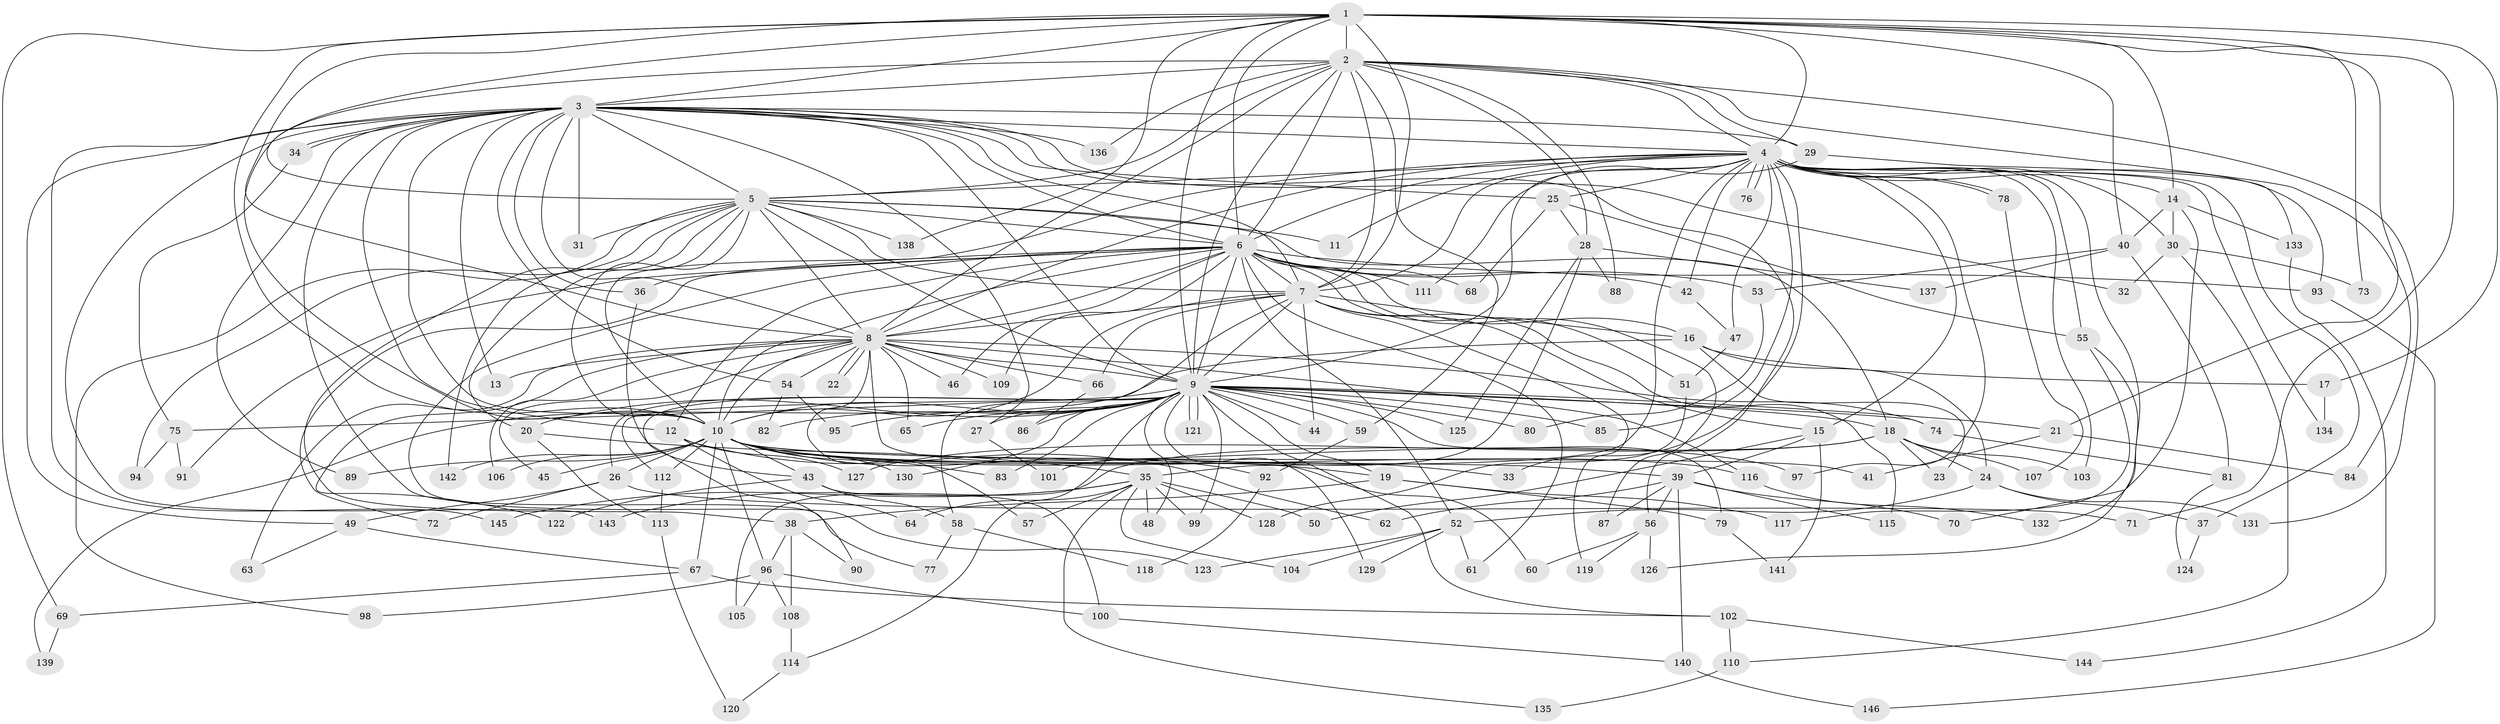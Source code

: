// Generated by graph-tools (version 1.1) at 2025/01/03/09/25 03:01:31]
// undirected, 146 vertices, 317 edges
graph export_dot {
graph [start="1"]
  node [color=gray90,style=filled];
  1;
  2;
  3;
  4;
  5;
  6;
  7;
  8;
  9;
  10;
  11;
  12;
  13;
  14;
  15;
  16;
  17;
  18;
  19;
  20;
  21;
  22;
  23;
  24;
  25;
  26;
  27;
  28;
  29;
  30;
  31;
  32;
  33;
  34;
  35;
  36;
  37;
  38;
  39;
  40;
  41;
  42;
  43;
  44;
  45;
  46;
  47;
  48;
  49;
  50;
  51;
  52;
  53;
  54;
  55;
  56;
  57;
  58;
  59;
  60;
  61;
  62;
  63;
  64;
  65;
  66;
  67;
  68;
  69;
  70;
  71;
  72;
  73;
  74;
  75;
  76;
  77;
  78;
  79;
  80;
  81;
  82;
  83;
  84;
  85;
  86;
  87;
  88;
  89;
  90;
  91;
  92;
  93;
  94;
  95;
  96;
  97;
  98;
  99;
  100;
  101;
  102;
  103;
  104;
  105;
  106;
  107;
  108;
  109;
  110;
  111;
  112;
  113;
  114;
  115;
  116;
  117;
  118;
  119;
  120;
  121;
  122;
  123;
  124;
  125;
  126;
  127;
  128;
  129;
  130;
  131;
  132;
  133;
  134;
  135;
  136;
  137;
  138;
  139;
  140;
  141;
  142;
  143;
  144;
  145;
  146;
  1 -- 2;
  1 -- 3;
  1 -- 4;
  1 -- 5;
  1 -- 6;
  1 -- 7;
  1 -- 8;
  1 -- 9;
  1 -- 10;
  1 -- 14;
  1 -- 17;
  1 -- 21;
  1 -- 40;
  1 -- 69;
  1 -- 71;
  1 -- 73;
  1 -- 138;
  2 -- 3;
  2 -- 4;
  2 -- 5;
  2 -- 6;
  2 -- 7;
  2 -- 8;
  2 -- 9;
  2 -- 10;
  2 -- 28;
  2 -- 29;
  2 -- 59;
  2 -- 84;
  2 -- 88;
  2 -- 131;
  2 -- 136;
  3 -- 4;
  3 -- 5;
  3 -- 6;
  3 -- 7;
  3 -- 8;
  3 -- 9;
  3 -- 10;
  3 -- 12;
  3 -- 13;
  3 -- 25;
  3 -- 27;
  3 -- 29;
  3 -- 31;
  3 -- 32;
  3 -- 34;
  3 -- 34;
  3 -- 36;
  3 -- 49;
  3 -- 54;
  3 -- 56;
  3 -- 77;
  3 -- 89;
  3 -- 136;
  3 -- 143;
  3 -- 145;
  4 -- 5;
  4 -- 6;
  4 -- 7;
  4 -- 8;
  4 -- 9;
  4 -- 10;
  4 -- 11;
  4 -- 14;
  4 -- 15;
  4 -- 25;
  4 -- 30;
  4 -- 33;
  4 -- 35;
  4 -- 37;
  4 -- 42;
  4 -- 47;
  4 -- 55;
  4 -- 76;
  4 -- 76;
  4 -- 78;
  4 -- 78;
  4 -- 85;
  4 -- 93;
  4 -- 97;
  4 -- 103;
  4 -- 132;
  4 -- 134;
  5 -- 6;
  5 -- 7;
  5 -- 8;
  5 -- 9;
  5 -- 10;
  5 -- 11;
  5 -- 18;
  5 -- 20;
  5 -- 31;
  5 -- 38;
  5 -- 94;
  5 -- 98;
  5 -- 138;
  5 -- 142;
  6 -- 7;
  6 -- 8;
  6 -- 9;
  6 -- 10;
  6 -- 12;
  6 -- 16;
  6 -- 36;
  6 -- 42;
  6 -- 46;
  6 -- 51;
  6 -- 52;
  6 -- 53;
  6 -- 61;
  6 -- 68;
  6 -- 72;
  6 -- 87;
  6 -- 91;
  6 -- 93;
  6 -- 109;
  6 -- 111;
  6 -- 123;
  7 -- 8;
  7 -- 9;
  7 -- 10;
  7 -- 15;
  7 -- 16;
  7 -- 44;
  7 -- 58;
  7 -- 66;
  7 -- 115;
  7 -- 119;
  8 -- 9;
  8 -- 10;
  8 -- 13;
  8 -- 22;
  8 -- 22;
  8 -- 45;
  8 -- 46;
  8 -- 54;
  8 -- 57;
  8 -- 60;
  8 -- 63;
  8 -- 65;
  8 -- 66;
  8 -- 74;
  8 -- 106;
  8 -- 109;
  8 -- 116;
  8 -- 122;
  9 -- 10;
  9 -- 18;
  9 -- 19;
  9 -- 20;
  9 -- 21;
  9 -- 26;
  9 -- 27;
  9 -- 44;
  9 -- 48;
  9 -- 59;
  9 -- 65;
  9 -- 74;
  9 -- 75;
  9 -- 79;
  9 -- 80;
  9 -- 82;
  9 -- 83;
  9 -- 85;
  9 -- 86;
  9 -- 90;
  9 -- 95;
  9 -- 99;
  9 -- 102;
  9 -- 112;
  9 -- 114;
  9 -- 121;
  9 -- 121;
  9 -- 125;
  9 -- 129;
  9 -- 130;
  10 -- 19;
  10 -- 26;
  10 -- 33;
  10 -- 39;
  10 -- 41;
  10 -- 43;
  10 -- 45;
  10 -- 67;
  10 -- 83;
  10 -- 89;
  10 -- 92;
  10 -- 96;
  10 -- 97;
  10 -- 106;
  10 -- 112;
  10 -- 116;
  10 -- 130;
  10 -- 142;
  12 -- 62;
  12 -- 64;
  12 -- 127;
  14 -- 30;
  14 -- 40;
  14 -- 70;
  14 -- 133;
  15 -- 39;
  15 -- 50;
  15 -- 141;
  16 -- 17;
  16 -- 23;
  16 -- 24;
  16 -- 139;
  17 -- 134;
  18 -- 23;
  18 -- 24;
  18 -- 103;
  18 -- 105;
  18 -- 107;
  18 -- 127;
  19 -- 38;
  19 -- 79;
  19 -- 117;
  20 -- 35;
  20 -- 113;
  21 -- 41;
  21 -- 84;
  24 -- 37;
  24 -- 52;
  24 -- 131;
  25 -- 28;
  25 -- 55;
  25 -- 68;
  26 -- 49;
  26 -- 71;
  26 -- 72;
  27 -- 101;
  28 -- 88;
  28 -- 101;
  28 -- 125;
  28 -- 137;
  29 -- 111;
  29 -- 133;
  30 -- 32;
  30 -- 73;
  30 -- 110;
  34 -- 75;
  35 -- 48;
  35 -- 50;
  35 -- 57;
  35 -- 64;
  35 -- 99;
  35 -- 104;
  35 -- 128;
  35 -- 135;
  35 -- 143;
  35 -- 145;
  36 -- 43;
  37 -- 124;
  38 -- 90;
  38 -- 96;
  38 -- 108;
  39 -- 56;
  39 -- 62;
  39 -- 70;
  39 -- 87;
  39 -- 115;
  39 -- 140;
  40 -- 53;
  40 -- 81;
  40 -- 137;
  42 -- 47;
  43 -- 58;
  43 -- 100;
  43 -- 122;
  47 -- 51;
  49 -- 63;
  49 -- 67;
  51 -- 128;
  52 -- 61;
  52 -- 104;
  52 -- 123;
  52 -- 129;
  53 -- 80;
  54 -- 82;
  54 -- 95;
  55 -- 117;
  55 -- 126;
  56 -- 60;
  56 -- 119;
  56 -- 126;
  58 -- 77;
  58 -- 118;
  59 -- 92;
  66 -- 86;
  67 -- 69;
  67 -- 102;
  69 -- 139;
  74 -- 81;
  75 -- 91;
  75 -- 94;
  78 -- 107;
  79 -- 141;
  81 -- 124;
  92 -- 118;
  93 -- 146;
  96 -- 98;
  96 -- 100;
  96 -- 105;
  96 -- 108;
  100 -- 140;
  102 -- 110;
  102 -- 144;
  108 -- 114;
  110 -- 135;
  112 -- 113;
  113 -- 120;
  114 -- 120;
  116 -- 132;
  133 -- 144;
  140 -- 146;
}
